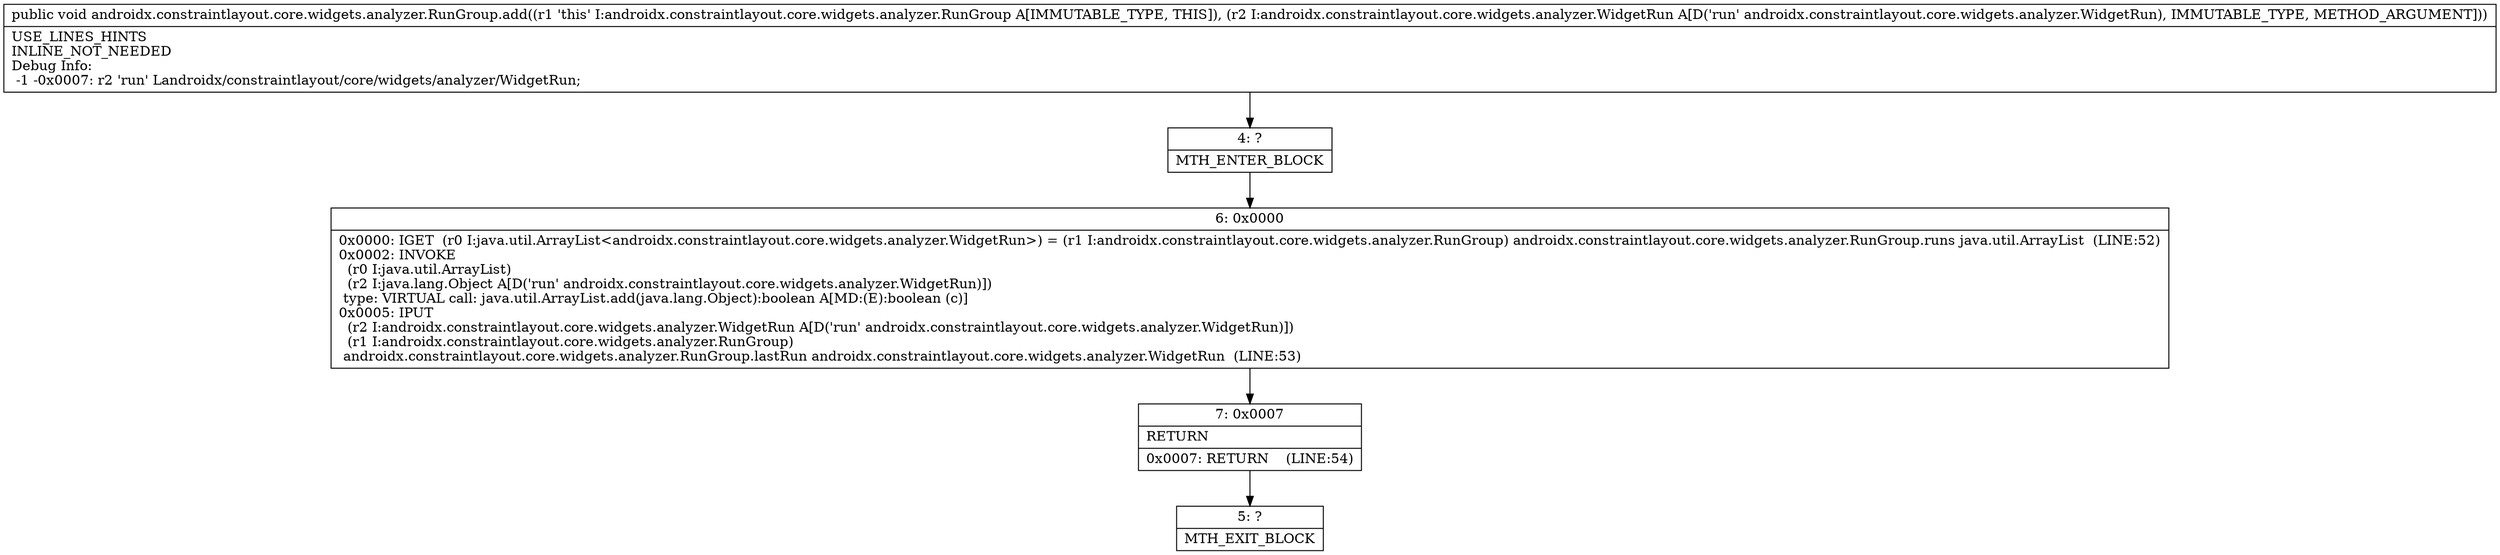 digraph "CFG forandroidx.constraintlayout.core.widgets.analyzer.RunGroup.add(Landroidx\/constraintlayout\/core\/widgets\/analyzer\/WidgetRun;)V" {
Node_4 [shape=record,label="{4\:\ ?|MTH_ENTER_BLOCK\l}"];
Node_6 [shape=record,label="{6\:\ 0x0000|0x0000: IGET  (r0 I:java.util.ArrayList\<androidx.constraintlayout.core.widgets.analyzer.WidgetRun\>) = (r1 I:androidx.constraintlayout.core.widgets.analyzer.RunGroup) androidx.constraintlayout.core.widgets.analyzer.RunGroup.runs java.util.ArrayList  (LINE:52)\l0x0002: INVOKE  \l  (r0 I:java.util.ArrayList)\l  (r2 I:java.lang.Object A[D('run' androidx.constraintlayout.core.widgets.analyzer.WidgetRun)])\l type: VIRTUAL call: java.util.ArrayList.add(java.lang.Object):boolean A[MD:(E):boolean (c)]\l0x0005: IPUT  \l  (r2 I:androidx.constraintlayout.core.widgets.analyzer.WidgetRun A[D('run' androidx.constraintlayout.core.widgets.analyzer.WidgetRun)])\l  (r1 I:androidx.constraintlayout.core.widgets.analyzer.RunGroup)\l androidx.constraintlayout.core.widgets.analyzer.RunGroup.lastRun androidx.constraintlayout.core.widgets.analyzer.WidgetRun  (LINE:53)\l}"];
Node_7 [shape=record,label="{7\:\ 0x0007|RETURN\l|0x0007: RETURN    (LINE:54)\l}"];
Node_5 [shape=record,label="{5\:\ ?|MTH_EXIT_BLOCK\l}"];
MethodNode[shape=record,label="{public void androidx.constraintlayout.core.widgets.analyzer.RunGroup.add((r1 'this' I:androidx.constraintlayout.core.widgets.analyzer.RunGroup A[IMMUTABLE_TYPE, THIS]), (r2 I:androidx.constraintlayout.core.widgets.analyzer.WidgetRun A[D('run' androidx.constraintlayout.core.widgets.analyzer.WidgetRun), IMMUTABLE_TYPE, METHOD_ARGUMENT]))  | USE_LINES_HINTS\lINLINE_NOT_NEEDED\lDebug Info:\l  \-1 \-0x0007: r2 'run' Landroidx\/constraintlayout\/core\/widgets\/analyzer\/WidgetRun;\l}"];
MethodNode -> Node_4;Node_4 -> Node_6;
Node_6 -> Node_7;
Node_7 -> Node_5;
}

